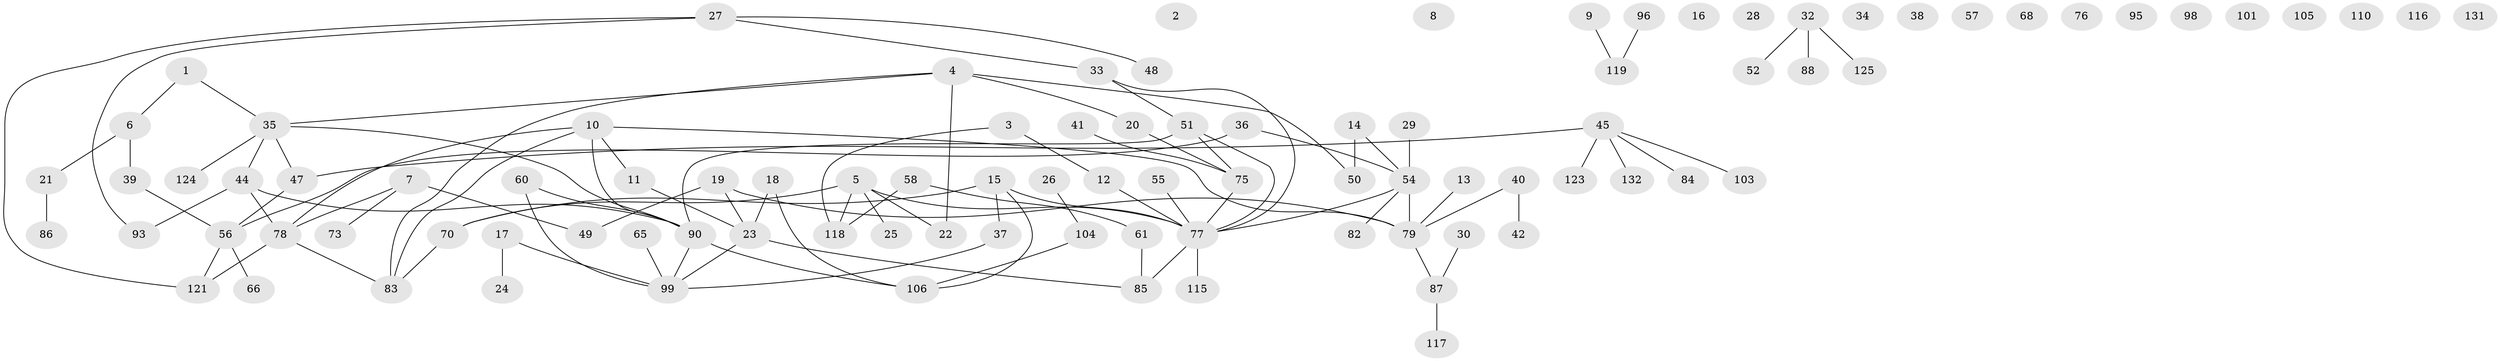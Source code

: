 // original degree distribution, {2: 0.2962962962962963, 0: 0.1111111111111111, 4: 0.06666666666666667, 1: 0.2518518518518518, 3: 0.1925925925925926, 5: 0.05185185185185185, 6: 0.022222222222222223, 7: 0.007407407407407408}
// Generated by graph-tools (version 1.1) at 2025/41/03/06/25 10:41:19]
// undirected, 96 vertices, 104 edges
graph export_dot {
graph [start="1"]
  node [color=gray90,style=filled];
  1;
  2;
  3 [super="+59"];
  4 [super="+71"];
  5 [super="+31"];
  6 [super="+92"];
  7 [super="+135"];
  8 [super="+69"];
  9;
  10 [super="+80"];
  11;
  12;
  13;
  14 [super="+62"];
  15 [super="+134"];
  16;
  17 [super="+111"];
  18 [super="+94"];
  19 [super="+120"];
  20 [super="+46"];
  21;
  22;
  23 [super="+64"];
  24;
  25;
  26;
  27 [super="+72"];
  28;
  29;
  30;
  32 [super="+43"];
  33 [super="+112"];
  34;
  35 [super="+102"];
  36;
  37;
  38;
  39;
  40;
  41;
  42;
  44 [super="+53"];
  45 [super="+67"];
  47;
  48 [super="+114"];
  49;
  50;
  51 [super="+89"];
  52;
  54 [super="+74"];
  55;
  56 [super="+63"];
  57;
  58 [super="+81"];
  60;
  61;
  65;
  66 [super="+127"];
  68;
  70;
  73;
  75 [super="+100"];
  76;
  77 [super="+122"];
  78 [super="+109"];
  79 [super="+97"];
  82 [super="+129"];
  83 [super="+133"];
  84;
  85;
  86;
  87 [super="+91"];
  88;
  90 [super="+113"];
  93;
  95;
  96;
  98;
  99 [super="+130"];
  101;
  103 [super="+107"];
  104 [super="+108"];
  105;
  106 [super="+128"];
  110;
  115;
  116;
  117;
  118;
  119;
  121;
  123;
  124 [super="+126"];
  125;
  131;
  132;
  1 -- 6;
  1 -- 35;
  3 -- 12;
  3 -- 118;
  4 -- 22;
  4 -- 50;
  4 -- 83;
  4 -- 35;
  4 -- 20;
  5 -- 22;
  5 -- 25;
  5 -- 70;
  5 -- 77;
  5 -- 118;
  6 -- 21;
  6 -- 39;
  7 -- 73;
  7 -- 49;
  7 -- 78;
  9 -- 119;
  10 -- 79;
  10 -- 83;
  10 -- 90;
  10 -- 11;
  10 -- 78;
  11 -- 23;
  12 -- 77;
  13 -- 79;
  14 -- 50;
  14 -- 54;
  15 -- 106;
  15 -- 77;
  15 -- 37;
  15 -- 70;
  17 -- 24;
  17 -- 99;
  18 -- 23;
  18 -- 106;
  19 -- 23;
  19 -- 49;
  19 -- 79;
  20 -- 75;
  21 -- 86;
  23 -- 85;
  23 -- 99;
  26 -- 104;
  27 -- 121;
  27 -- 48;
  27 -- 93;
  27 -- 33;
  29 -- 54;
  30 -- 87;
  32 -- 52;
  32 -- 125;
  32 -- 88;
  33 -- 77;
  33 -- 51;
  35 -- 47;
  35 -- 124;
  35 -- 90;
  35 -- 44;
  36 -- 56;
  36 -- 54;
  37 -- 99;
  39 -- 56;
  40 -- 42;
  40 -- 79;
  41 -- 75;
  44 -- 90;
  44 -- 93;
  44 -- 78;
  45 -- 47 [weight=2];
  45 -- 84;
  45 -- 123;
  45 -- 132;
  45 -- 103;
  47 -- 56;
  51 -- 90;
  51 -- 75;
  51 -- 77;
  54 -- 79;
  54 -- 82;
  54 -- 77;
  55 -- 77;
  56 -- 121;
  56 -- 66;
  58 -- 118;
  58 -- 61;
  60 -- 99;
  60 -- 90;
  61 -- 85;
  65 -- 99;
  70 -- 83;
  75 -- 77;
  77 -- 115;
  77 -- 85;
  78 -- 121;
  78 -- 83;
  79 -- 87;
  87 -- 117;
  90 -- 99;
  90 -- 106;
  96 -- 119;
  104 -- 106;
}
